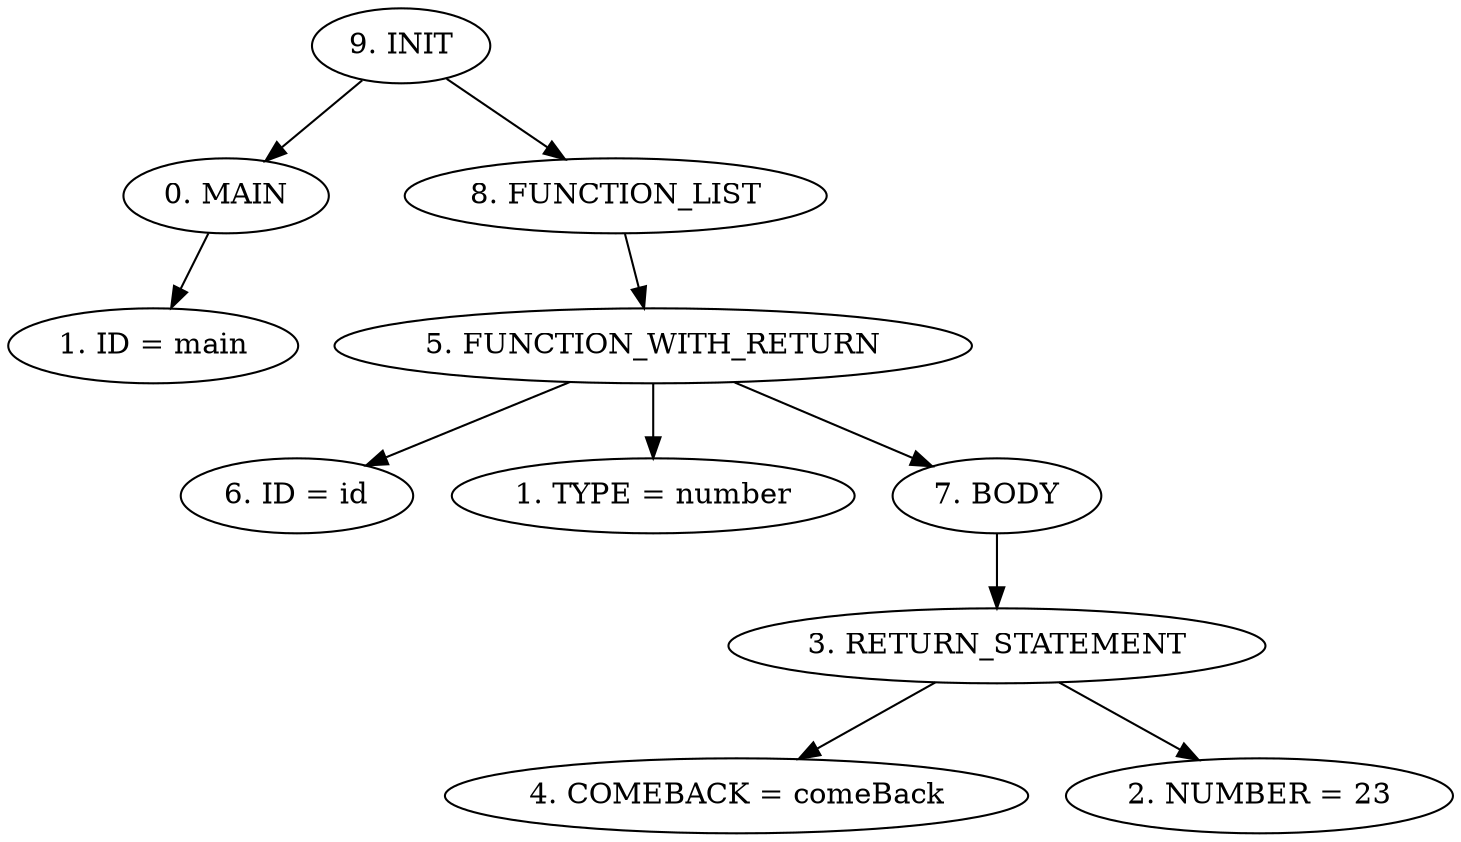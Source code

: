 digraph G {
"9. INIT"->"0. MAIN"
"0. MAIN"->"1. ID = main"
"9. INIT"->"8. FUNCTION_LIST"
"8. FUNCTION_LIST"->"5. FUNCTION_WITH_RETURN"
"5. FUNCTION_WITH_RETURN"->"6. ID = id"
"5. FUNCTION_WITH_RETURN"->"1. TYPE = number"
"5. FUNCTION_WITH_RETURN"->"7. BODY"
"7. BODY"->"3. RETURN_STATEMENT"
"3. RETURN_STATEMENT"->"4. COMEBACK = comeBack"
"3. RETURN_STATEMENT"->"2. NUMBER = 23"


}
